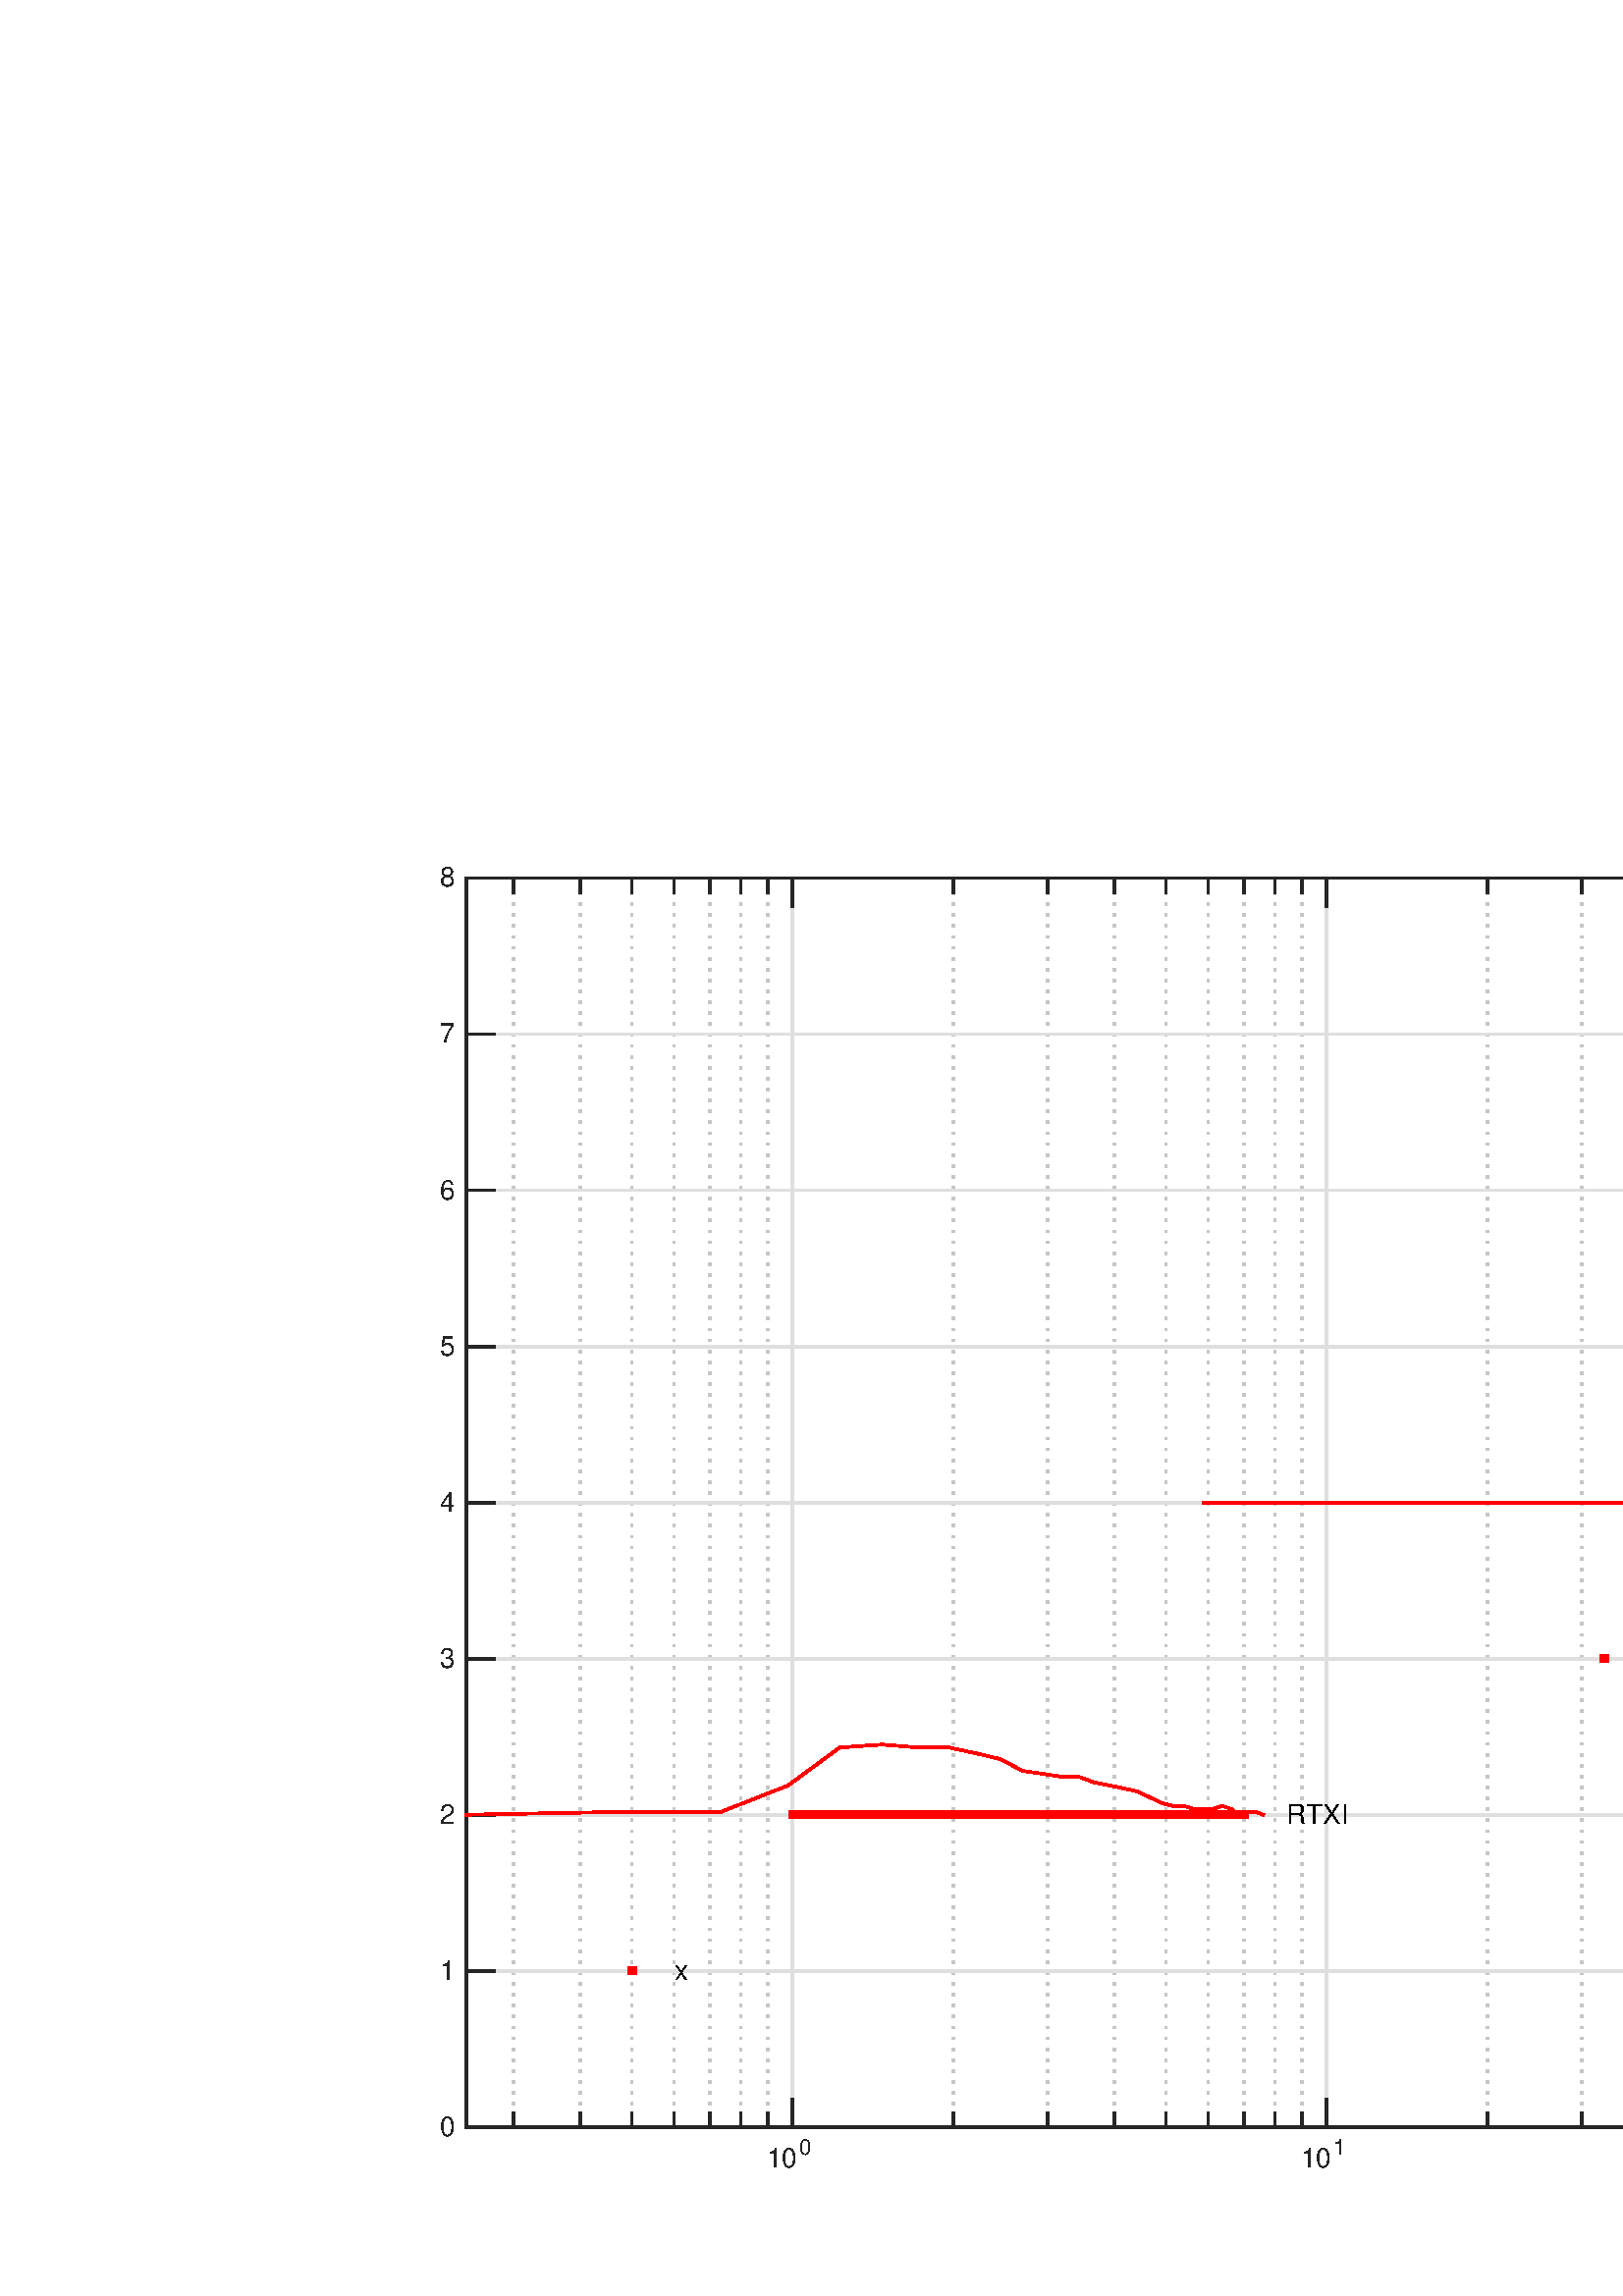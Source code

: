 %!PS-Adobe-3.0 EPSF-3.0
%%Pages: (atend)
%%BoundingBox: 0 0 1317 562
%%LanguageLevel: 2
%%EndComments
%%BeginProlog
%%BeginResource: procset (Apache XML Graphics Std ProcSet) 1.2 0
%%Version: 1.2 0
%%Copyright: (Copyright 2001-2003,2010 The Apache Software Foundation. License terms: http://www.apache.org/licenses/LICENSE-2.0)
/bd{bind def}bind def
/ld{load def}bd
/GR/grestore ld
/M/moveto ld
/LJ/setlinejoin ld
/C/curveto ld
/f/fill ld
/LW/setlinewidth ld
/GC/setgray ld
/t/show ld
/N/newpath ld
/CT/concat ld
/cp/closepath ld
/S/stroke ld
/L/lineto ld
/CC/setcmykcolor ld
/A/ashow ld
/GS/gsave ld
/RC/setrgbcolor ld
/RM/rmoveto ld
/ML/setmiterlimit ld
/re {4 2 roll M
1 index 0 rlineto
0 exch rlineto
neg 0 rlineto
cp } bd
/_ctm matrix def
/_tm matrix def
/BT { _ctm currentmatrix pop matrix _tm copy pop 0 0 moveto } bd
/ET { _ctm setmatrix } bd
/iTm { _ctm setmatrix _tm concat } bd
/Tm { _tm astore pop iTm 0 0 moveto } bd
/ux 0.0 def
/uy 0.0 def
/F {
  /Tp exch def
  /Tf exch def
  Tf findfont Tp scalefont setfont
  /cf Tf def  /cs Tp def
} bd
/ULS {currentpoint /uy exch def /ux exch def} bd
/ULE {
  /Tcx currentpoint pop def
  gsave
  newpath
  cf findfont cs scalefont dup
  /FontMatrix get 0 get /Ts exch def /FontInfo get dup
  /UnderlinePosition get Ts mul /To exch def
  /UnderlineThickness get Ts mul /Tt exch def
  ux uy To add moveto  Tcx uy To add lineto
  Tt setlinewidth stroke
  grestore
} bd
/OLE {
  /Tcx currentpoint pop def
  gsave
  newpath
  cf findfont cs scalefont dup
  /FontMatrix get 0 get /Ts exch def /FontInfo get dup
  /UnderlinePosition get Ts mul /To exch def
  /UnderlineThickness get Ts mul /Tt exch def
  ux uy To add cs add moveto Tcx uy To add cs add lineto
  Tt setlinewidth stroke
  grestore
} bd
/SOE {
  /Tcx currentpoint pop def
  gsave
  newpath
  cf findfont cs scalefont dup
  /FontMatrix get 0 get /Ts exch def /FontInfo get dup
  /UnderlinePosition get Ts mul /To exch def
  /UnderlineThickness get Ts mul /Tt exch def
  ux uy To add cs 10 mul 26 idiv add moveto Tcx uy To add cs 10 mul 26 idiv add lineto
  Tt setlinewidth stroke
  grestore
} bd
/QT {
/Y22 exch store
/X22 exch store
/Y21 exch store
/X21 exch store
currentpoint
/Y21 load 2 mul add 3 div exch
/X21 load 2 mul add 3 div exch
/X21 load 2 mul /X22 load add 3 div
/Y21 load 2 mul /Y22 load add 3 div
/X22 load /Y22 load curveto
} bd
/SSPD {
dup length /d exch dict def
{
/v exch def
/k exch def
currentpagedevice k known {
/cpdv currentpagedevice k get def
v cpdv ne {
/upd false def
/nullv v type /nulltype eq def
/nullcpdv cpdv type /nulltype eq def
nullv nullcpdv or
{
/upd true def
} {
/sametype v type cpdv type eq def
sametype {
v type /arraytype eq {
/vlen v length def
/cpdvlen cpdv length def
vlen cpdvlen eq {
0 1 vlen 1 sub {
/i exch def
/obj v i get def
/cpdobj cpdv i get def
obj cpdobj ne {
/upd true def
exit
} if
} for
} {
/upd true def
} ifelse
} {
v type /dicttype eq {
v {
/dv exch def
/dk exch def
/cpddv cpdv dk get def
dv cpddv ne {
/upd true def
exit
} if
} forall
} {
/upd true def
} ifelse
} ifelse
} if
} ifelse
upd true eq {
d k v put
} if
} if
} if
} forall
d length 0 gt {
d setpagedevice
} if
} bd
%%EndResource
%%BeginResource: procset (Apache XML Graphics EPS ProcSet) 1.0 0
%%Version: 1.0 0
%%Copyright: (Copyright 2002-2003 The Apache Software Foundation. License terms: http://www.apache.org/licenses/LICENSE-2.0)
/BeginEPSF { %def
/b4_Inc_state save def         % Save state for cleanup
/dict_count countdictstack def % Count objects on dict stack
/op_count count 1 sub def      % Count objects on operand stack
userdict begin                 % Push userdict on dict stack
/showpage { } def              % Redefine showpage, { } = null proc
0 setgray 0 setlinecap         % Prepare graphics state
1 setlinewidth 0 setlinejoin
10 setmiterlimit [ ] 0 setdash newpath
/languagelevel where           % If level not equal to 1 then
{pop languagelevel             % set strokeadjust and
1 ne                           % overprint to their defaults.
{false setstrokeadjust false setoverprint
} if
} if
} bd
/EndEPSF { %def
count op_count sub {pop} repeat            % Clean up stacks
countdictstack dict_count sub {end} repeat
b4_Inc_state restore
} bd
%%EndResource
%FOPBeginFontDict
%%IncludeResource: font Courier-Bold
%%IncludeResource: font Helvetica
%%IncludeResource: font Courier-BoldOblique
%%IncludeResource: font Courier-Oblique
%%IncludeResource: font Times-Roman
%%IncludeResource: font Helvetica-BoldOblique
%%IncludeResource: font Helvetica-Bold
%%IncludeResource: font Helvetica-Oblique
%%IncludeResource: font Times-BoldItalic
%%IncludeResource: font Courier
%%IncludeResource: font Times-Italic
%%IncludeResource: font Times-Bold
%%IncludeResource: font Symbol
%%IncludeResource: font ZapfDingbats
%FOPEndFontDict
%%BeginResource: encoding WinAnsiEncoding
/WinAnsiEncoding [
/.notdef /.notdef /.notdef /.notdef /.notdef
/.notdef /.notdef /.notdef /.notdef /.notdef
/.notdef /.notdef /.notdef /.notdef /.notdef
/.notdef /.notdef /.notdef /.notdef /.notdef
/.notdef /.notdef /.notdef /.notdef /.notdef
/.notdef /.notdef /.notdef /.notdef /.notdef
/.notdef /.notdef /space /exclam /quotedbl
/numbersign /dollar /percent /ampersand /quotesingle
/parenleft /parenright /asterisk /plus /comma
/hyphen /period /slash /zero /one
/two /three /four /five /six
/seven /eight /nine /colon /semicolon
/less /equal /greater /question /at
/A /B /C /D /E
/F /G /H /I /J
/K /L /M /N /O
/P /Q /R /S /T
/U /V /W /X /Y
/Z /bracketleft /backslash /bracketright /asciicircum
/underscore /quoteleft /a /b /c
/d /e /f /g /h
/i /j /k /l /m
/n /o /p /q /r
/s /t /u /v /w
/x /y /z /braceleft /bar
/braceright /asciitilde /bullet /Euro /bullet
/quotesinglbase /florin /quotedblbase /ellipsis /dagger
/daggerdbl /circumflex /perthousand /Scaron /guilsinglleft
/OE /bullet /Zcaron /bullet /bullet
/quoteleft /quoteright /quotedblleft /quotedblright /bullet
/endash /emdash /asciitilde /trademark /scaron
/guilsinglright /oe /bullet /zcaron /Ydieresis
/space /exclamdown /cent /sterling /currency
/yen /brokenbar /section /dieresis /copyright
/ordfeminine /guillemotleft /logicalnot /sfthyphen /registered
/macron /degree /plusminus /twosuperior /threesuperior
/acute /mu /paragraph /middot /cedilla
/onesuperior /ordmasculine /guillemotright /onequarter /onehalf
/threequarters /questiondown /Agrave /Aacute /Acircumflex
/Atilde /Adieresis /Aring /AE /Ccedilla
/Egrave /Eacute /Ecircumflex /Edieresis /Igrave
/Iacute /Icircumflex /Idieresis /Eth /Ntilde
/Ograve /Oacute /Ocircumflex /Otilde /Odieresis
/multiply /Oslash /Ugrave /Uacute /Ucircumflex
/Udieresis /Yacute /Thorn /germandbls /agrave
/aacute /acircumflex /atilde /adieresis /aring
/ae /ccedilla /egrave /eacute /ecircumflex
/edieresis /igrave /iacute /icircumflex /idieresis
/eth /ntilde /ograve /oacute /ocircumflex
/otilde /odieresis /divide /oslash /ugrave
/uacute /ucircumflex /udieresis /yacute /thorn
/ydieresis
] def
%%EndResource
%FOPBeginFontReencode
/Courier-Bold findfont
dup length dict begin
  {1 index /FID ne {def} {pop pop} ifelse} forall
  /Encoding WinAnsiEncoding def
  currentdict
end
/Courier-Bold exch definefont pop
/Helvetica findfont
dup length dict begin
  {1 index /FID ne {def} {pop pop} ifelse} forall
  /Encoding WinAnsiEncoding def
  currentdict
end
/Helvetica exch definefont pop
/Courier-BoldOblique findfont
dup length dict begin
  {1 index /FID ne {def} {pop pop} ifelse} forall
  /Encoding WinAnsiEncoding def
  currentdict
end
/Courier-BoldOblique exch definefont pop
/Courier-Oblique findfont
dup length dict begin
  {1 index /FID ne {def} {pop pop} ifelse} forall
  /Encoding WinAnsiEncoding def
  currentdict
end
/Courier-Oblique exch definefont pop
/Times-Roman findfont
dup length dict begin
  {1 index /FID ne {def} {pop pop} ifelse} forall
  /Encoding WinAnsiEncoding def
  currentdict
end
/Times-Roman exch definefont pop
/Helvetica-BoldOblique findfont
dup length dict begin
  {1 index /FID ne {def} {pop pop} ifelse} forall
  /Encoding WinAnsiEncoding def
  currentdict
end
/Helvetica-BoldOblique exch definefont pop
/Helvetica-Bold findfont
dup length dict begin
  {1 index /FID ne {def} {pop pop} ifelse} forall
  /Encoding WinAnsiEncoding def
  currentdict
end
/Helvetica-Bold exch definefont pop
/Helvetica-Oblique findfont
dup length dict begin
  {1 index /FID ne {def} {pop pop} ifelse} forall
  /Encoding WinAnsiEncoding def
  currentdict
end
/Helvetica-Oblique exch definefont pop
/Times-BoldItalic findfont
dup length dict begin
  {1 index /FID ne {def} {pop pop} ifelse} forall
  /Encoding WinAnsiEncoding def
  currentdict
end
/Times-BoldItalic exch definefont pop
/Courier findfont
dup length dict begin
  {1 index /FID ne {def} {pop pop} ifelse} forall
  /Encoding WinAnsiEncoding def
  currentdict
end
/Courier exch definefont pop
/Times-Italic findfont
dup length dict begin
  {1 index /FID ne {def} {pop pop} ifelse} forall
  /Encoding WinAnsiEncoding def
  currentdict
end
/Times-Italic exch definefont pop
/Times-Bold findfont
dup length dict begin
  {1 index /FID ne {def} {pop pop} ifelse} forall
  /Encoding WinAnsiEncoding def
  currentdict
end
/Times-Bold exch definefont pop
%FOPEndFontReencode
%%EndProlog
%%Page: 1 1
%%PageBoundingBox: 0 0 1317 562
%%BeginPageSetup
[1 0 0 -1 0 562] CT
%%EndPageSetup
GS
1 GC
N
0 0 1317 562 re
f
GR
GS
1 GC
N
0 0 1317 562 re
f
GR
GS
1 GC
N
171 500 M
1192 500 L
1192 42 L
171 42 L
cp
f
GR
GS
0.775 GC
[1 3] 0 setdash
2 LJ
N
188.172 500 M
188.172 42 L
S
GR
GS
0.775 GC
[1 3] 0 setdash
2 LJ
N
212.644 500 M
212.644 42 L
S
GR
GS
0.775 GC
[1 3] 0 setdash
2 LJ
N
231.626 500 M
231.626 42 L
S
GR
GS
0.775 GC
[1 3] 0 setdash
2 LJ
N
247.135 500 M
247.135 42 L
S
GR
GS
0.775 GC
[1 3] 0 setdash
2 LJ
N
260.248 500 M
260.248 42 L
S
GR
GS
0.775 GC
[1 3] 0 setdash
2 LJ
N
271.607 500 M
271.607 42 L
S
GR
GS
0.775 GC
[1 3] 0 setdash
2 LJ
N
281.626 500 M
281.626 42 L
S
GR
GS
0.775 GC
[1 3] 0 setdash
2 LJ
N
349.552 500 M
349.552 42 L
S
GR
GS
0.775 GC
[1 3] 0 setdash
2 LJ
N
384.043 500 M
384.043 42 L
S
GR
GS
0.775 GC
[1 3] 0 setdash
2 LJ
N
408.515 500 M
408.515 42 L
S
GR
GS
0.775 GC
[1 3] 0 setdash
2 LJ
N
427.497 500 M
427.497 42 L
S
GR
GS
0.775 GC
[1 3] 0 setdash
2 LJ
N
443.006 500 M
443.006 42 L
S
GR
GS
0.775 GC
[1 3] 0 setdash
2 LJ
N
456.119 500 M
456.119 42 L
S
GR
GS
0.775 GC
[1 3] 0 setdash
2 LJ
N
467.478 500 M
467.478 42 L
S
GR
GS
0.775 GC
[1 3] 0 setdash
2 LJ
N
477.497 500 M
477.497 42 L
S
GR
GS
0.775 GC
[1 3] 0 setdash
2 LJ
N
545.423 500 M
545.423 42 L
S
GR
GS
0.775 GC
[1 3] 0 setdash
2 LJ
N
579.914 500 M
579.914 42 L
S
GR
GS
0.775 GC
[1 3] 0 setdash
2 LJ
N
604.386 500 M
604.386 42 L
S
GR
GS
0.775 GC
[1 3] 0 setdash
2 LJ
N
623.368 500 M
623.368 42 L
S
GR
GS
0.775 GC
[1 3] 0 setdash
2 LJ
N
638.878 500 M
638.878 42 L
S
GR
GS
0.775 GC
[1 3] 0 setdash
2 LJ
N
651.99 500 M
651.99 42 L
S
GR
GS
0.775 GC
[1 3] 0 setdash
2 LJ
N
663.349 500 M
663.349 42 L
S
GR
GS
0.775 GC
[1 3] 0 setdash
2 LJ
N
673.369 500 M
673.369 42 L
S
GR
GS
0.775 GC
[1 3] 0 setdash
2 LJ
N
741.294 500 M
741.294 42 L
S
GR
GS
0.775 GC
[1 3] 0 setdash
2 LJ
N
775.786 500 M
775.786 42 L
S
GR
GS
0.775 GC
[1 3] 0 setdash
2 LJ
N
800.258 500 M
800.258 42 L
S
GR
GS
0.775 GC
[1 3] 0 setdash
2 LJ
N
819.239 500 M
819.239 42 L
S
GR
GS
0.775 GC
[1 3] 0 setdash
2 LJ
N
834.749 500 M
834.749 42 L
S
GR
GS
0.775 GC
[1 3] 0 setdash
2 LJ
N
847.862 500 M
847.862 42 L
S
GR
GS
0.775 GC
[1 3] 0 setdash
2 LJ
N
859.221 500 M
859.221 42 L
S
GR
GS
0.775 GC
[1 3] 0 setdash
2 LJ
N
869.24 500 M
869.24 42 L
S
GR
GS
0.775 GC
[1 3] 0 setdash
2 LJ
N
937.166 500 M
937.166 42 L
S
GR
GS
0.775 GC
[1 3] 0 setdash
2 LJ
N
971.657 500 M
971.657 42 L
S
GR
GS
0.775 GC
[1 3] 0 setdash
2 LJ
N
996.129 500 M
996.129 42 L
S
GR
GS
0.775 GC
[1 3] 0 setdash
2 LJ
N
1015.111 500 M
1015.111 42 L
S
GR
GS
0.775 GC
[1 3] 0 setdash
2 LJ
N
1030.62 500 M
1030.62 42 L
S
GR
GS
0.775 GC
[1 3] 0 setdash
2 LJ
N
1043.733 500 M
1043.733 42 L
S
GR
GS
0.775 GC
[1 3] 0 setdash
2 LJ
N
1055.092 500 M
1055.092 42 L
S
GR
GS
0.775 GC
[1 3] 0 setdash
2 LJ
N
1065.111 500 M
1065.111 42 L
S
GR
GS
0.775 GC
[1 3] 0 setdash
2 LJ
N
1133.037 500 M
1133.037 42 L
S
GR
GS
0.775 GC
[1 3] 0 setdash
2 LJ
N
1167.528 500 M
1167.528 42 L
S
GR
GS
0.873 GC
2 setlinecap
10.0 ML
N
290.589 500 M
290.589 42 L
S
GR
GS
0.873 GC
2 setlinecap
10.0 ML
N
486.46 500 M
486.46 42 L
S
GR
GS
0.873 GC
2 setlinecap
10.0 ML
N
682.331 500 M
682.331 42 L
S
GR
GS
0.873 GC
2 setlinecap
10.0 ML
N
878.203 500 M
878.203 42 L
S
GR
GS
0.873 GC
2 setlinecap
10.0 ML
N
1074.074 500 M
1074.074 42 L
S
GR
GS
0.873 GC
2 setlinecap
10.0 ML
N
1192 500 M
171 500 L
S
GR
GS
0.873 GC
2 setlinecap
10.0 ML
N
1192 442.75 M
171 442.75 L
S
GR
GS
0.873 GC
2 setlinecap
10.0 ML
N
1192 385.5 M
171 385.5 L
S
GR
GS
0.873 GC
2 setlinecap
10.0 ML
N
1192 328.25 M
171 328.25 L
S
GR
GS
0.873 GC
2 setlinecap
10.0 ML
N
1192 271 M
171 271 L
S
GR
GS
0.873 GC
2 setlinecap
10.0 ML
N
1192 213.75 M
171 213.75 L
S
GR
GS
0.873 GC
2 setlinecap
10.0 ML
N
1192 156.5 M
171 156.5 L
S
GR
GS
0.873 GC
2 setlinecap
10.0 ML
N
1192 99.25 M
171 99.25 L
S
GR
GS
0.873 GC
2 setlinecap
10.0 ML
N
1192 42 M
171 42 L
S
GR
GS
0.149 GC
2 setlinecap
10.0 ML
N
188.172 500 M
188.172 494.895 L
S
GR
GS
0.149 GC
2 setlinecap
10.0 ML
N
188.172 42 M
188.172 47.105 L
S
GR
GS
0.149 GC
2 setlinecap
10.0 ML
N
212.644 500 M
212.644 494.895 L
S
GR
GS
0.149 GC
2 setlinecap
10.0 ML
N
212.644 42 M
212.644 47.105 L
S
GR
GS
0.149 GC
2 setlinecap
10.0 ML
N
231.626 500 M
231.626 494.895 L
S
GR
GS
0.149 GC
2 setlinecap
10.0 ML
N
231.626 42 M
231.626 47.105 L
S
GR
GS
0.149 GC
2 setlinecap
10.0 ML
N
247.135 500 M
247.135 494.895 L
S
GR
GS
0.149 GC
2 setlinecap
10.0 ML
N
247.135 42 M
247.135 47.105 L
S
GR
GS
0.149 GC
2 setlinecap
10.0 ML
N
260.248 500 M
260.248 494.895 L
S
GR
GS
0.149 GC
2 setlinecap
10.0 ML
N
260.248 42 M
260.248 47.105 L
S
GR
GS
0.149 GC
2 setlinecap
10.0 ML
N
271.607 500 M
271.607 494.895 L
S
GR
GS
0.149 GC
2 setlinecap
10.0 ML
N
271.607 42 M
271.607 47.105 L
S
GR
GS
0.149 GC
2 setlinecap
10.0 ML
N
281.626 500 M
281.626 494.895 L
S
GR
GS
0.149 GC
2 setlinecap
10.0 ML
N
281.626 42 M
281.626 47.105 L
S
GR
GS
0.149 GC
2 setlinecap
10.0 ML
N
349.552 500 M
349.552 494.895 L
S
GR
GS
0.149 GC
2 setlinecap
10.0 ML
N
349.552 42 M
349.552 47.105 L
S
GR
GS
0.149 GC
2 setlinecap
10.0 ML
N
384.043 500 M
384.043 494.895 L
S
GR
GS
0.149 GC
2 setlinecap
10.0 ML
N
384.043 42 M
384.043 47.105 L
S
GR
GS
0.149 GC
2 setlinecap
10.0 ML
N
408.515 500 M
408.515 494.895 L
S
GR
GS
0.149 GC
2 setlinecap
10.0 ML
N
408.515 42 M
408.515 47.105 L
S
GR
GS
0.149 GC
2 setlinecap
10.0 ML
N
427.497 500 M
427.497 494.895 L
S
GR
GS
0.149 GC
2 setlinecap
10.0 ML
N
427.497 42 M
427.497 47.105 L
S
GR
GS
0.149 GC
2 setlinecap
10.0 ML
N
443.006 500 M
443.006 494.895 L
S
GR
GS
0.149 GC
2 setlinecap
10.0 ML
N
443.006 42 M
443.006 47.105 L
S
GR
GS
0.149 GC
2 setlinecap
10.0 ML
N
456.119 500 M
456.119 494.895 L
S
GR
GS
0.149 GC
2 setlinecap
10.0 ML
N
456.119 42 M
456.119 47.105 L
S
GR
GS
0.149 GC
2 setlinecap
10.0 ML
N
467.478 500 M
467.478 494.895 L
S
GR
GS
0.149 GC
2 setlinecap
10.0 ML
N
467.478 42 M
467.478 47.105 L
S
GR
GS
0.149 GC
2 setlinecap
10.0 ML
N
477.497 500 M
477.497 494.895 L
S
GR
GS
0.149 GC
2 setlinecap
10.0 ML
N
477.497 42 M
477.497 47.105 L
S
GR
GS
0.149 GC
2 setlinecap
10.0 ML
N
545.423 500 M
545.423 494.895 L
S
GR
GS
0.149 GC
2 setlinecap
10.0 ML
N
545.423 42 M
545.423 47.105 L
S
GR
GS
0.149 GC
2 setlinecap
10.0 ML
N
579.914 500 M
579.914 494.895 L
S
GR
GS
0.149 GC
2 setlinecap
10.0 ML
N
579.914 42 M
579.914 47.105 L
S
GR
GS
0.149 GC
2 setlinecap
10.0 ML
N
604.386 500 M
604.386 494.895 L
S
GR
GS
0.149 GC
2 setlinecap
10.0 ML
N
604.386 42 M
604.386 47.105 L
S
GR
GS
0.149 GC
2 setlinecap
10.0 ML
N
623.368 500 M
623.368 494.895 L
S
GR
GS
0.149 GC
2 setlinecap
10.0 ML
N
623.368 42 M
623.368 47.105 L
S
GR
GS
0.149 GC
2 setlinecap
10.0 ML
N
638.878 500 M
638.878 494.895 L
S
GR
GS
0.149 GC
2 setlinecap
10.0 ML
N
638.878 42 M
638.878 47.105 L
S
GR
GS
0.149 GC
2 setlinecap
10.0 ML
N
651.99 500 M
651.99 494.895 L
S
GR
GS
0.149 GC
2 setlinecap
10.0 ML
N
651.99 42 M
651.99 47.105 L
S
GR
GS
0.149 GC
2 setlinecap
10.0 ML
N
663.349 500 M
663.349 494.895 L
S
GR
GS
0.149 GC
2 setlinecap
10.0 ML
N
663.349 42 M
663.349 47.105 L
S
GR
GS
0.149 GC
2 setlinecap
10.0 ML
N
673.369 500 M
673.369 494.895 L
S
GR
GS
0.149 GC
2 setlinecap
10.0 ML
N
673.369 42 M
673.369 47.105 L
S
GR
GS
0.149 GC
2 setlinecap
10.0 ML
N
741.294 500 M
741.294 494.895 L
S
GR
GS
0.149 GC
2 setlinecap
10.0 ML
N
741.294 42 M
741.294 47.105 L
S
GR
GS
0.149 GC
2 setlinecap
10.0 ML
N
775.786 500 M
775.786 494.895 L
S
GR
GS
0.149 GC
2 setlinecap
10.0 ML
N
775.786 42 M
775.786 47.105 L
S
GR
GS
0.149 GC
2 setlinecap
10.0 ML
N
800.258 500 M
800.258 494.895 L
S
GR
GS
0.149 GC
2 setlinecap
10.0 ML
N
800.258 42 M
800.258 47.105 L
S
GR
GS
0.149 GC
2 setlinecap
10.0 ML
N
819.239 500 M
819.239 494.895 L
S
GR
GS
0.149 GC
2 setlinecap
10.0 ML
N
819.239 42 M
819.239 47.105 L
S
GR
GS
0.149 GC
2 setlinecap
10.0 ML
N
834.749 500 M
834.749 494.895 L
S
GR
GS
0.149 GC
2 setlinecap
10.0 ML
N
834.749 42 M
834.749 47.105 L
S
GR
GS
0.149 GC
2 setlinecap
10.0 ML
N
847.862 500 M
847.862 494.895 L
S
GR
GS
0.149 GC
2 setlinecap
10.0 ML
N
847.862 42 M
847.862 47.105 L
S
GR
GS
0.149 GC
2 setlinecap
10.0 ML
N
859.221 500 M
859.221 494.895 L
S
GR
GS
0.149 GC
2 setlinecap
10.0 ML
N
859.221 42 M
859.221 47.105 L
S
GR
GS
0.149 GC
2 setlinecap
10.0 ML
N
869.24 500 M
869.24 494.895 L
S
GR
GS
0.149 GC
2 setlinecap
10.0 ML
N
869.24 42 M
869.24 47.105 L
S
GR
GS
0.149 GC
2 setlinecap
10.0 ML
N
937.166 500 M
937.166 494.895 L
S
GR
GS
0.149 GC
2 setlinecap
10.0 ML
N
937.166 42 M
937.166 47.105 L
S
GR
GS
0.149 GC
2 setlinecap
10.0 ML
N
971.657 500 M
971.657 494.895 L
S
GR
GS
0.149 GC
2 setlinecap
10.0 ML
N
971.657 42 M
971.657 47.105 L
S
GR
GS
0.149 GC
2 setlinecap
10.0 ML
N
996.129 500 M
996.129 494.895 L
S
GR
GS
0.149 GC
2 setlinecap
10.0 ML
N
996.129 42 M
996.129 47.105 L
S
GR
GS
0.149 GC
2 setlinecap
10.0 ML
N
1015.111 500 M
1015.111 494.895 L
S
GR
GS
0.149 GC
2 setlinecap
10.0 ML
N
1015.111 42 M
1015.111 47.105 L
S
GR
GS
0.149 GC
2 setlinecap
10.0 ML
N
1030.62 500 M
1030.62 494.895 L
S
GR
GS
0.149 GC
2 setlinecap
10.0 ML
N
1030.62 42 M
1030.62 47.105 L
S
GR
GS
0.149 GC
2 setlinecap
10.0 ML
N
1043.733 500 M
1043.733 494.895 L
S
GR
GS
0.149 GC
2 setlinecap
10.0 ML
N
1043.733 42 M
1043.733 47.105 L
S
GR
GS
0.149 GC
2 setlinecap
10.0 ML
N
1055.092 500 M
1055.092 494.895 L
S
GR
GS
0.149 GC
2 setlinecap
10.0 ML
N
1055.092 42 M
1055.092 47.105 L
S
GR
GS
0.149 GC
2 setlinecap
10.0 ML
N
1065.111 500 M
1065.111 494.895 L
S
GR
GS
0.149 GC
2 setlinecap
10.0 ML
N
1065.111 42 M
1065.111 47.105 L
S
GR
GS
0.149 GC
2 setlinecap
10.0 ML
N
1133.037 500 M
1133.037 494.895 L
S
GR
GS
0.149 GC
2 setlinecap
10.0 ML
N
1133.037 42 M
1133.037 47.105 L
S
GR
GS
0.149 GC
2 setlinecap
10.0 ML
N
1167.528 500 M
1167.528 494.895 L
S
GR
GS
0.149 GC
2 setlinecap
10.0 ML
N
1167.528 42 M
1167.528 47.105 L
S
GR
GS
0.149 GC
2 setlinecap
10.0 ML
N
171 500 M
1192 500 L
S
GR
GS
0.149 GC
2 setlinecap
10.0 ML
N
171 42 M
1192 42 L
S
GR
GS
0.149 GC
2 setlinecap
10.0 ML
N
290.589 500 M
290.589 489.79 L
S
GR
GS
0.149 GC
2 setlinecap
10.0 ML
N
290.589 42 M
290.589 52.21 L
S
GR
GS
0.149 GC
2 setlinecap
10.0 ML
N
486.46 500 M
486.46 489.79 L
S
GR
GS
0.149 GC
2 setlinecap
10.0 ML
N
486.46 42 M
486.46 52.21 L
S
GR
GS
0.149 GC
2 setlinecap
10.0 ML
N
682.331 500 M
682.331 489.79 L
S
GR
GS
0.149 GC
2 setlinecap
10.0 ML
N
682.331 42 M
682.331 52.21 L
S
GR
GS
0.149 GC
2 setlinecap
10.0 ML
N
878.203 500 M
878.203 489.79 L
S
GR
GS
0.149 GC
2 setlinecap
10.0 ML
N
878.203 42 M
878.203 52.21 L
S
GR
GS
0.149 GC
2 setlinecap
10.0 ML
N
1074.074 500 M
1074.074 489.79 L
S
GR
GS
0.149 GC
2 setlinecap
10.0 ML
N
1074.074 42 M
1074.074 52.21 L
S
GR
GS
[1 0 0 1 281 515] CT
0.149 GC
/Helvetica 10 F
GS
[1 0 0 1 0 0] CT
0 0 moveto 
1 -1 scale
(10) t 
GR
GR
GS
[1 0 0 1 293 510] CT
0.149 GC
/Helvetica 8 F
GS
[1 0 0 1 0 0] CT
0 0 moveto 
1 -1 scale
(0) t 
GR
GR
GS
[1 0 0 1 477 515] CT
0.149 GC
/Helvetica 10 F
GS
[1 0 0 1 0 0] CT
0 0 moveto 
1 -1 scale
(10) t 
GR
GR
GS
[1 0 0 1 489 510] CT
0.149 GC
/Helvetica 8 F
GS
[1 0 0 1 0 0] CT
0 0 moveto 
1 -1 scale
(1) t 
GR
GR
GS
[1 0 0 1 673 515] CT
0.149 GC
/Helvetica 10 F
GS
[1 0 0 1 0 0] CT
0 0 moveto 
1 -1 scale
(10) t 
GR
GR
GS
[1 0 0 1 685 510] CT
0.149 GC
/Helvetica 8 F
GS
[1 0 0 1 0 0] CT
0 0 moveto 
1 -1 scale
(2) t 
GR
GR
GS
[1 0 0 1 869 515] CT
0.149 GC
/Helvetica 10 F
GS
[1 0 0 1 0 0] CT
0 0 moveto 
1 -1 scale
(10) t 
GR
GR
GS
[1 0 0 1 881 510] CT
0.149 GC
/Helvetica 8 F
GS
[1 0 0 1 0 0] CT
0 0 moveto 
1 -1 scale
(3) t 
GR
GR
GS
[1 0 0 1 1065 515] CT
0.149 GC
/Helvetica 10 F
GS
[1 0 0 1 0 0] CT
0 0 moveto 
1 -1 scale
(10) t 
GR
GR
GS
[1 0 0 1 1077 510] CT
0.149 GC
/Helvetica 8 F
GS
[1 0 0 1 0 0] CT
0 0 moveto 
1 -1 scale
(4) t 
GR
GR
GS
0.149 GC
2 setlinecap
10.0 ML
N
171 500 M
171 42 L
S
GR
GS
0.149 GC
2 setlinecap
10.0 ML
N
1192 500 M
1192 42 L
S
GR
GS
0.149 GC
2 setlinecap
10.0 ML
N
171 500 M
181.21 500 L
S
GR
GS
0.149 GC
2 setlinecap
10.0 ML
N
1192 500 M
1181.79 500 L
S
GR
GS
0.149 GC
2 setlinecap
10.0 ML
N
171 442.75 M
181.21 442.75 L
S
GR
GS
0.149 GC
2 setlinecap
10.0 ML
N
1192 442.75 M
1181.79 442.75 L
S
GR
GS
0.149 GC
2 setlinecap
10.0 ML
N
171 385.5 M
181.21 385.5 L
S
GR
GS
0.149 GC
2 setlinecap
10.0 ML
N
1192 385.5 M
1181.79 385.5 L
S
GR
GS
0.149 GC
2 setlinecap
10.0 ML
N
171 328.25 M
181.21 328.25 L
S
GR
GS
0.149 GC
2 setlinecap
10.0 ML
N
1192 328.25 M
1181.79 328.25 L
S
GR
GS
0.149 GC
2 setlinecap
10.0 ML
N
171 271 M
181.21 271 L
S
GR
GS
0.149 GC
2 setlinecap
10.0 ML
N
1192 271 M
1181.79 271 L
S
GR
GS
0.149 GC
2 setlinecap
10.0 ML
N
171 213.75 M
181.21 213.75 L
S
GR
GS
0.149 GC
2 setlinecap
10.0 ML
N
1192 213.75 M
1181.79 213.75 L
S
GR
GS
0.149 GC
2 setlinecap
10.0 ML
N
171 156.5 M
181.21 156.5 L
S
GR
GS
0.149 GC
2 setlinecap
10.0 ML
N
1192 156.5 M
1181.79 156.5 L
S
GR
GS
0.149 GC
2 setlinecap
10.0 ML
N
171 99.25 M
181.21 99.25 L
S
GR
GS
0.149 GC
2 setlinecap
10.0 ML
N
1192 99.25 M
1181.79 99.25 L
S
GR
GS
0.149 GC
2 setlinecap
10.0 ML
N
171 42 M
181.21 42 L
S
GR
GS
0.149 GC
2 setlinecap
10.0 ML
N
1192 42 M
1181.79 42 L
S
GR
GS
[1 0 0 1 167 500] CT
0.149 GC
/Helvetica 10 F
GS
[1 0 0 1 0 0] CT
-5.562 3.2 moveto 
1 -1 scale
(0) t 
GR
GR
GS
[1 0 0 1 167 442.75] CT
0.149 GC
/Helvetica 10 F
GS
[1 0 0 1 0 0] CT
-5.562 3.2 moveto 
1 -1 scale
(1) t 
GR
GR
GS
[1 0 0 1 167 385.5] CT
0.149 GC
/Helvetica 10 F
GS
[1 0 0 1 0 0] CT
-5.562 3.2 moveto 
1 -1 scale
(2) t 
GR
GR
GS
[1 0 0 1 167 328.25] CT
0.149 GC
/Helvetica 10 F
GS
[1 0 0 1 0 0] CT
-5.562 3.2 moveto 
1 -1 scale
(3) t 
GR
GR
GS
[1 0 0 1 167 271] CT
0.149 GC
/Helvetica 10 F
GS
[1 0 0 1 0 0] CT
-5.562 3.2 moveto 
1 -1 scale
(4) t 
GR
GR
GS
[1 0 0 1 167 213.75] CT
0.149 GC
/Helvetica 10 F
GS
[1 0 0 1 0 0] CT
-5.562 3.2 moveto 
1 -1 scale
(5) t 
GR
GR
GS
[1 0 0 1 167 156.5] CT
0.149 GC
/Helvetica 10 F
GS
[1 0 0 1 0 0] CT
-5.562 3.2 moveto 
1 -1 scale
(6) t 
GR
GR
GS
[1 0 0 1 167 99.25] CT
0.149 GC
/Helvetica 10 F
GS
[1 0 0 1 0 0] CT
-5.562 3.2 moveto 
1 -1 scale
(7) t 
GR
GR
GS
[1 0 0 1 167 42] CT
0.149 GC
/Helvetica 10 F
GS
[1 0 0 1 0 0] CT
-5.562 3.2 moveto 
1 -1 scale
(8) t 
GR
GR
GS
1 0 0 RC
2 setlinecap
10.0 ML
3 LW
N
231.626 442.75 M
231.796 442.75 L
S
GR
GS
[1 0 0 1 247.305 442.75] CT
/Helvetica 10 F
GS
[1 0 0 1 0 0] CT
0 3.2 moveto 
1 -1 scale
(x) t 
GR
GR
GS
1 0 0 RC
2 setlinecap
10.0 ML
3 LW
N
290.589 385.5 M
456.119 385.5 L
S
GR
GS
[1 0 0 1 471.629 385.5] CT
/Helvetica 10 F
GS
[1 0 0 1 0 0] CT
0 3.2 moveto 
1 -1 scale
(RTXI) t 
GR
GR
GS
1 0 0 RC
2 setlinecap
10.0 ML
3 LW
N
588.022 328.25 M
588.279 328.25 L
S
GR
GS
[1 0 0 1 603.789 328.25] CT
/Helvetica 10 F
GS
[1 0 0 1 0 0] CT
0 3.2 moveto 
1 -1 scale
(Sample@30kHz) t 
GR
GR
GS
1 0 0 RC
2 setlinecap
10.0 ML
3 LW
N
623.368 271 M
673.369 271 L
S
GR
GS
[1 0 0 1 688.878 271] CT
/Helvetica 10 F
GS
[1 0 0 1 0 0] CT
0 3.2 moveto 
1 -1 scale
(PCIe direct) t 
GR
GR
GS
1 0 0 RC
2 setlinecap
10.0 ML
3 LW
N
775.786 213.75 M
834.749 213.75 L
S
GR
GS
[1 0 0 1 850.258 213.75] CT
/Helvetica 10 F
GS
[1 0 0 1 0 0] CT
0 3.2 moveto 
1 -1 scale
(PCIe OE chain) t 
GR
GR
GS
1 0 0 RC
2 setlinecap
10.0 ML
3 LW
N
859.221 156.5 M
937.166 156.5 L
S
GR
GS
[1 0 0 1 952.675 156.5] CT
/Helvetica 10 F
GS
[1 0 0 1 0 0] CT
0 3.2 moveto 
1 -1 scale
(Ethernet) t 
GR
GR
GS
1 0 0 RC
2 setlinecap
10.0 ML
3 LW
N
1015.111 99.25 M
1133.037 99.25 L
S
GR
GS
[1 0 0 1 1148.546 99.25] CT
/Helvetica 10 F
GS
[1 0 0 1 0 0] CT
0 3.2 moveto 
1 -1 scale
(USB) t 
GR
GR
GS
1 0 0 RC
2 setlinecap
10.0 ML
N
878.203 99.25 M
937.166 99.25 L
971.657 99.25 L
996.129 99.25 L
1015.111 90.913 L
1030.62 85.354 L
1043.733 77.017 L
1055.092 74.238 L
1065.111 71.459 L
1074.074 74.238 L
1082.181 77.017 L
1089.583 74.238 L
1096.392 71.459 L
1102.696 77.017 L
1108.565 79.796 L
1114.055 77.017 L
1119.212 79.796 L
1124.074 96.471 L
1128.674 96.471 L
1133.037 99.25 L
S
GR
GS
1 0 0 RC
2 setlinecap
10.0 ML
N
441.322 271 M
500.285 271 L
534.776 271 L
559.248 271 L
578.23 271 L
593.739 271 L
606.852 271 L
618.211 271 L
628.23 228.276 L
637.193 224.004 L
645.301 219.731 L
652.702 219.731 L
659.511 219.731 L
665.815 228.276 L
671.684 271 L
677.174 271 L
682.331 271 L
687.194 271 L
691.793 271 L
696.156 271 L
700.306 271 L
704.264 271 L
708.045 271 L
711.665 271 L
715.138 271 L
718.474 271 L
721.685 271 L
724.778 271 L
727.763 271 L
730.647 271 L
733.437 271 L
736.137 271 L
738.755 271 L
741.294 271 L
S
GR
GS
1 0 0 RC
2 setlinecap
10.0 ML
N
171 385.5 M
229.963 384.428 L
264.454 384.428 L
288.926 374.779 L
307.908 360.842 L
323.417 359.77 L
336.53 360.842 L
347.889 360.842 L
357.909 362.986 L
366.871 365.13 L
374.979 369.419 L
382.381 370.491 L
389.189 371.563 L
395.494 371.563 L
401.362 373.707 L
406.852 374.779 L
412.01 375.851 L
416.872 376.923 L
421.471 379.067 L
425.834 381.212 L
429.985 382.284 L
433.942 382.284 L
437.723 383.356 L
441.344 383.356 L
444.816 383.356 L
448.153 382.284 L
451.363 383.356 L
454.457 385.5 L
457.442 384.428 L
460.326 384.428 L
463.115 385.5 L
S
GR
%%Trailer
%%Pages: 1
%%EOF
